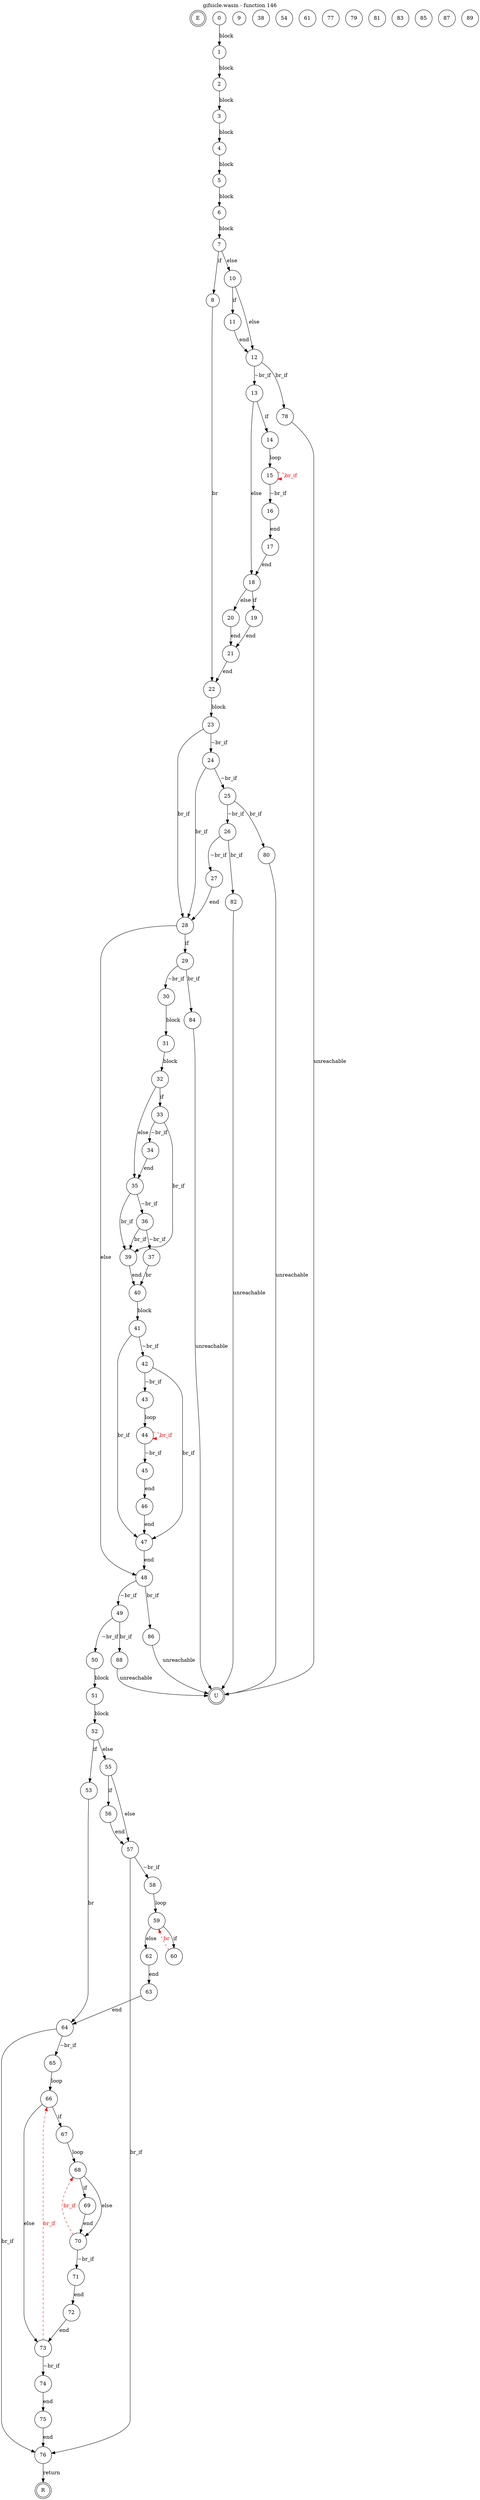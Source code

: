 digraph finite_state_machine {
    label = "gifsicle.wasm - function 146"
    labelloc =  t
    labelfontsize = 16
    labelfontcolor = black
    labelfontname = "Helvetica"
    node [shape = doublecircle]; E U R ;
node [shape=circle, fontcolor=black, style="", label="0"]0
node [shape=circle, fontcolor=black, style="", label="1"]1
node [shape=circle, fontcolor=black, style="", label="2"]2
node [shape=circle, fontcolor=black, style="", label="3"]3
node [shape=circle, fontcolor=black, style="", label="4"]4
node [shape=circle, fontcolor=black, style="", label="5"]5
node [shape=circle, fontcolor=black, style="", label="6"]6
node [shape=circle, fontcolor=black, style="", label="7"]7
node [shape=circle, fontcolor=black, style="", label="8"]8
node [shape=circle, fontcolor=black, style="", label="9"]9
node [shape=circle, fontcolor=black, style="", label="10"]10
node [shape=circle, fontcolor=black, style="", label="11"]11
node [shape=circle, fontcolor=black, style="", label="12"]12
node [shape=circle, fontcolor=black, style="", label="13"]13
node [shape=circle, fontcolor=black, style="", label="14"]14
node [shape=circle, fontcolor=black, style="", label="15"]15
node [shape=circle, fontcolor=black, style="", label="16"]16
node [shape=circle, fontcolor=black, style="", label="17"]17
node [shape=circle, fontcolor=black, style="", label="18"]18
node [shape=circle, fontcolor=black, style="", label="19"]19
node [shape=circle, fontcolor=black, style="", label="20"]20
node [shape=circle, fontcolor=black, style="", label="21"]21
node [shape=circle, fontcolor=black, style="", label="22"]22
node [shape=circle, fontcolor=black, style="", label="23"]23
node [shape=circle, fontcolor=black, style="", label="24"]24
node [shape=circle, fontcolor=black, style="", label="25"]25
node [shape=circle, fontcolor=black, style="", label="26"]26
node [shape=circle, fontcolor=black, style="", label="27"]27
node [shape=circle, fontcolor=black, style="", label="28"]28
node [shape=circle, fontcolor=black, style="", label="29"]29
node [shape=circle, fontcolor=black, style="", label="30"]30
node [shape=circle, fontcolor=black, style="", label="31"]31
node [shape=circle, fontcolor=black, style="", label="32"]32
node [shape=circle, fontcolor=black, style="", label="33"]33
node [shape=circle, fontcolor=black, style="", label="34"]34
node [shape=circle, fontcolor=black, style="", label="35"]35
node [shape=circle, fontcolor=black, style="", label="36"]36
node [shape=circle, fontcolor=black, style="", label="37"]37
node [shape=circle, fontcolor=black, style="", label="38"]38
node [shape=circle, fontcolor=black, style="", label="39"]39
node [shape=circle, fontcolor=black, style="", label="40"]40
node [shape=circle, fontcolor=black, style="", label="41"]41
node [shape=circle, fontcolor=black, style="", label="42"]42
node [shape=circle, fontcolor=black, style="", label="43"]43
node [shape=circle, fontcolor=black, style="", label="44"]44
node [shape=circle, fontcolor=black, style="", label="45"]45
node [shape=circle, fontcolor=black, style="", label="46"]46
node [shape=circle, fontcolor=black, style="", label="47"]47
node [shape=circle, fontcolor=black, style="", label="48"]48
node [shape=circle, fontcolor=black, style="", label="49"]49
node [shape=circle, fontcolor=black, style="", label="50"]50
node [shape=circle, fontcolor=black, style="", label="51"]51
node [shape=circle, fontcolor=black, style="", label="52"]52
node [shape=circle, fontcolor=black, style="", label="53"]53
node [shape=circle, fontcolor=black, style="", label="54"]54
node [shape=circle, fontcolor=black, style="", label="55"]55
node [shape=circle, fontcolor=black, style="", label="56"]56
node [shape=circle, fontcolor=black, style="", label="57"]57
node [shape=circle, fontcolor=black, style="", label="58"]58
node [shape=circle, fontcolor=black, style="", label="59"]59
node [shape=circle, fontcolor=black, style="", label="60"]60
node [shape=circle, fontcolor=black, style="", label="61"]61
node [shape=circle, fontcolor=black, style="", label="62"]62
node [shape=circle, fontcolor=black, style="", label="63"]63
node [shape=circle, fontcolor=black, style="", label="64"]64
node [shape=circle, fontcolor=black, style="", label="65"]65
node [shape=circle, fontcolor=black, style="", label="66"]66
node [shape=circle, fontcolor=black, style="", label="67"]67
node [shape=circle, fontcolor=black, style="", label="68"]68
node [shape=circle, fontcolor=black, style="", label="69"]69
node [shape=circle, fontcolor=black, style="", label="70"]70
node [shape=circle, fontcolor=black, style="", label="71"]71
node [shape=circle, fontcolor=black, style="", label="72"]72
node [shape=circle, fontcolor=black, style="", label="73"]73
node [shape=circle, fontcolor=black, style="", label="74"]74
node [shape=circle, fontcolor=black, style="", label="75"]75
node [shape=circle, fontcolor=black, style="", label="76"]76
node [shape=circle, fontcolor=black, style="", label="77"]77
node [shape=circle, fontcolor=black, style="", label="78"]78
node [shape=circle, fontcolor=black, style="", label="79"]79
node [shape=circle, fontcolor=black, style="", label="80"]80
node [shape=circle, fontcolor=black, style="", label="81"]81
node [shape=circle, fontcolor=black, style="", label="82"]82
node [shape=circle, fontcolor=black, style="", label="83"]83
node [shape=circle, fontcolor=black, style="", label="84"]84
node [shape=circle, fontcolor=black, style="", label="85"]85
node [shape=circle, fontcolor=black, style="", label="86"]86
node [shape=circle, fontcolor=black, style="", label="87"]87
node [shape=circle, fontcolor=black, style="", label="88"]88
node [shape=circle, fontcolor=black, style="", label="89"]89
node [shape=circle, fontcolor=black, style="", label="E"]E
node [shape=circle, fontcolor=black, style="", label="R"]R
node [shape=circle, fontcolor=black, style="", label="U"]U
    0 -> 1[label="block"];
    1 -> 2[label="block"];
    2 -> 3[label="block"];
    3 -> 4[label="block"];
    4 -> 5[label="block"];
    5 -> 6[label="block"];
    6 -> 7[label="block"];
    7 -> 8[label="if"];
    7 -> 10[label="else"];
    8 -> 22[label="br"];
    10 -> 11[label="if"];
    10 -> 12[label="else"];
    11 -> 12[label="end"];
    12 -> 13[label="~br_if"];
    12 -> 78[label="br_if"];
    13 -> 14[label="if"];
    13 -> 18[label="else"];
    14 -> 15[label="loop"];
    15 -> 16[label="~br_if"];
    15 -> 15[style="dashed" color="red" fontcolor="red" label="br_if"];
    16 -> 17[label="end"];
    17 -> 18[label="end"];
    18 -> 19[label="if"];
    18 -> 20[label="else"];
    19 -> 21[label="end"];
    20 -> 21[label="end"];
    21 -> 22[label="end"];
    22 -> 23[label="block"];
    23 -> 24[label="~br_if"];
    23 -> 28[label="br_if"];
    24 -> 25[label="~br_if"];
    24 -> 28[label="br_if"];
    25 -> 26[label="~br_if"];
    25 -> 80[label="br_if"];
    26 -> 27[label="~br_if"];
    26 -> 82[label="br_if"];
    27 -> 28[label="end"];
    28 -> 29[label="if"];
    28 -> 48[label="else"];
    29 -> 30[label="~br_if"];
    29 -> 84[label="br_if"];
    30 -> 31[label="block"];
    31 -> 32[label="block"];
    32 -> 33[label="if"];
    32 -> 35[label="else"];
    33 -> 34[label="~br_if"];
    33 -> 39[label="br_if"];
    34 -> 35[label="end"];
    35 -> 36[label="~br_if"];
    35 -> 39[label="br_if"];
    36 -> 37[label="~br_if"];
    36 -> 39[label="br_if"];
    37 -> 40[label="br"];
    39 -> 40[label="end"];
    40 -> 41[label="block"];
    41 -> 42[label="~br_if"];
    41 -> 47[label="br_if"];
    42 -> 43[label="~br_if"];
    42 -> 47[label="br_if"];
    43 -> 44[label="loop"];
    44 -> 45[label="~br_if"];
    44 -> 44[style="dashed" color="red" fontcolor="red" label="br_if"];
    45 -> 46[label="end"];
    46 -> 47[label="end"];
    47 -> 48[label="end"];
    48 -> 49[label="~br_if"];
    48 -> 86[label="br_if"];
    49 -> 50[label="~br_if"];
    49 -> 88[label="br_if"];
    50 -> 51[label="block"];
    51 -> 52[label="block"];
    52 -> 53[label="if"];
    52 -> 55[label="else"];
    53 -> 64[label="br"];
    55 -> 56[label="if"];
    55 -> 57[label="else"];
    56 -> 57[label="end"];
    57 -> 58[label="~br_if"];
    57 -> 76[label="br_if"];
    58 -> 59[label="loop"];
    59 -> 60[label="if"];
    59 -> 62[label="else"];
    60 -> 59[style="dashed" color="red" fontcolor="red" label="br"];
    62 -> 63[label="end"];
    63 -> 64[label="end"];
    64 -> 65[label="~br_if"];
    64 -> 76[label="br_if"];
    65 -> 66[label="loop"];
    66 -> 67[label="if"];
    66 -> 73[label="else"];
    67 -> 68[label="loop"];
    68 -> 69[label="if"];
    68 -> 70[label="else"];
    69 -> 70[label="end"];
    70 -> 71[label="~br_if"];
    70 -> 68[style="dashed" color="red" fontcolor="red" label="br_if"];
    71 -> 72[label="end"];
    72 -> 73[label="end"];
    73 -> 74[label="~br_if"];
    73 -> 66[style="dashed" color="red" fontcolor="red" label="br_if"];
    74 -> 75[label="end"];
    75 -> 76[label="end"];
    76 -> R[label="return"];
    78 -> U[label="unreachable"];
    80 -> U[label="unreachable"];
    82 -> U[label="unreachable"];
    84 -> U[label="unreachable"];
    86 -> U[label="unreachable"];
    88 -> U[label="unreachable"];
}
